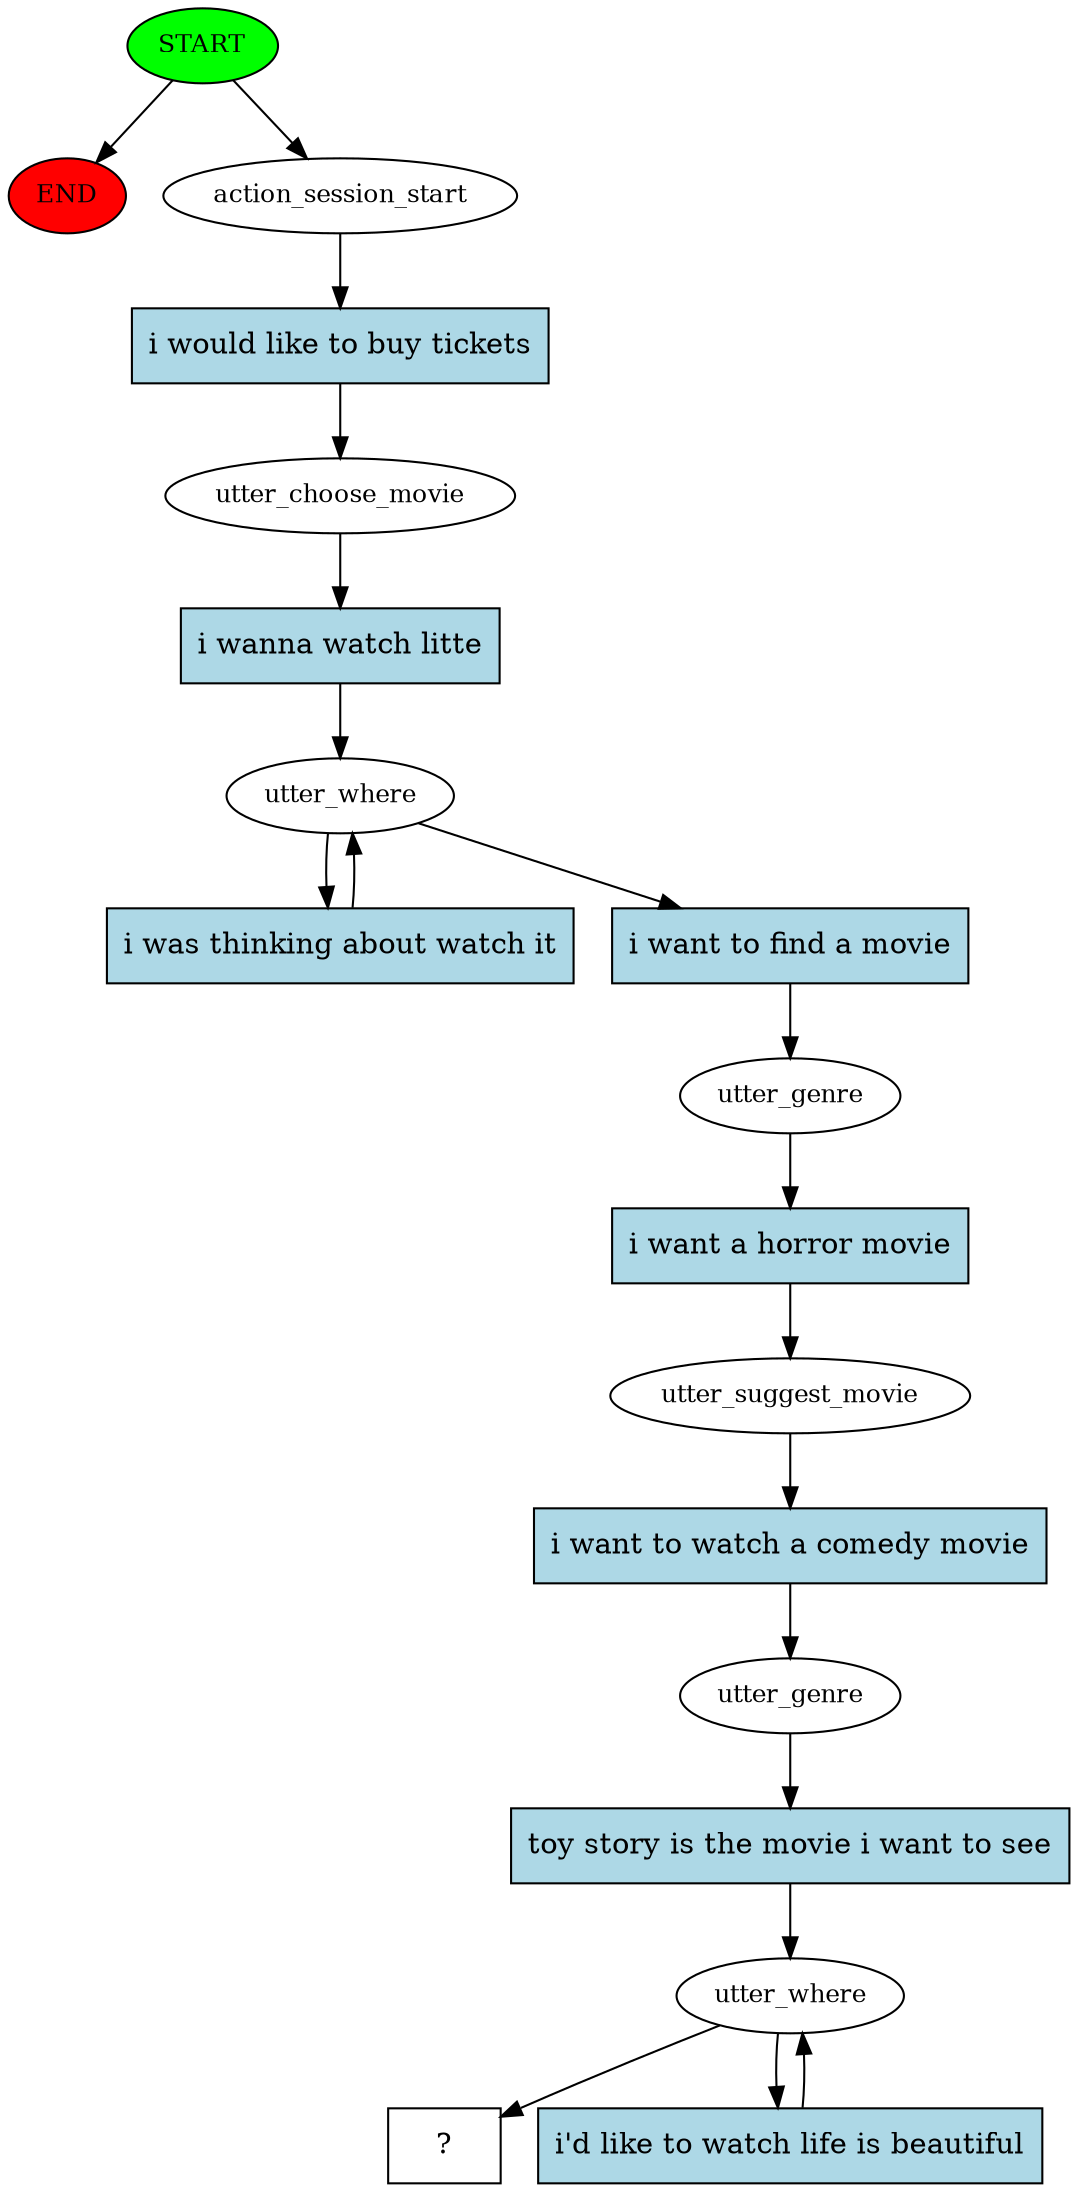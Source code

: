 digraph  {
0 [class="start active", fillcolor=green, fontsize=12, label=START, style=filled];
"-1" [class=end, fillcolor=red, fontsize=12, label=END, style=filled];
1 [class=active, fontsize=12, label=action_session_start];
2 [class=active, fontsize=12, label=utter_choose_movie];
3 [class=active, fontsize=12, label=utter_where];
6 [class=active, fontsize=12, label=utter_genre];
7 [class=active, fontsize=12, label=utter_suggest_movie];
8 [class=active, fontsize=12, label=utter_genre];
9 [class=active, fontsize=12, label=utter_where];
19 [class="intent dashed active", label="  ?  ", shape=rect];
20 [class="intent active", fillcolor=lightblue, label="i would like to buy tickets", shape=rect, style=filled];
21 [class="intent active", fillcolor=lightblue, label="i wanna watch litte", shape=rect, style=filled];
22 [class="intent active", fillcolor=lightblue, label="i was thinking about watch it", shape=rect, style=filled];
23 [class="intent active", fillcolor=lightblue, label="i want to find a movie", shape=rect, style=filled];
24 [class="intent active", fillcolor=lightblue, label="i want a horror movie", shape=rect, style=filled];
25 [class="intent active", fillcolor=lightblue, label="i want to watch a comedy movie", shape=rect, style=filled];
26 [class="intent active", fillcolor=lightblue, label="toy story is the movie i want to see", shape=rect, style=filled];
27 [class="intent active", fillcolor=lightblue, label="i'd like to watch life is beautiful", shape=rect, style=filled];
0 -> "-1"  [class="", key=NONE, label=""];
0 -> 1  [class=active, key=NONE, label=""];
1 -> 20  [class=active, key=0];
2 -> 21  [class=active, key=0];
3 -> 22  [class=active, key=0];
3 -> 23  [class=active, key=0];
6 -> 24  [class=active, key=0];
7 -> 25  [class=active, key=0];
8 -> 26  [class=active, key=0];
9 -> 19  [class=active, key=NONE, label=""];
9 -> 27  [class=active, key=0];
20 -> 2  [class=active, key=0];
21 -> 3  [class=active, key=0];
22 -> 3  [class=active, key=0];
23 -> 6  [class=active, key=0];
24 -> 7  [class=active, key=0];
25 -> 8  [class=active, key=0];
26 -> 9  [class=active, key=0];
27 -> 9  [class=active, key=0];
}
